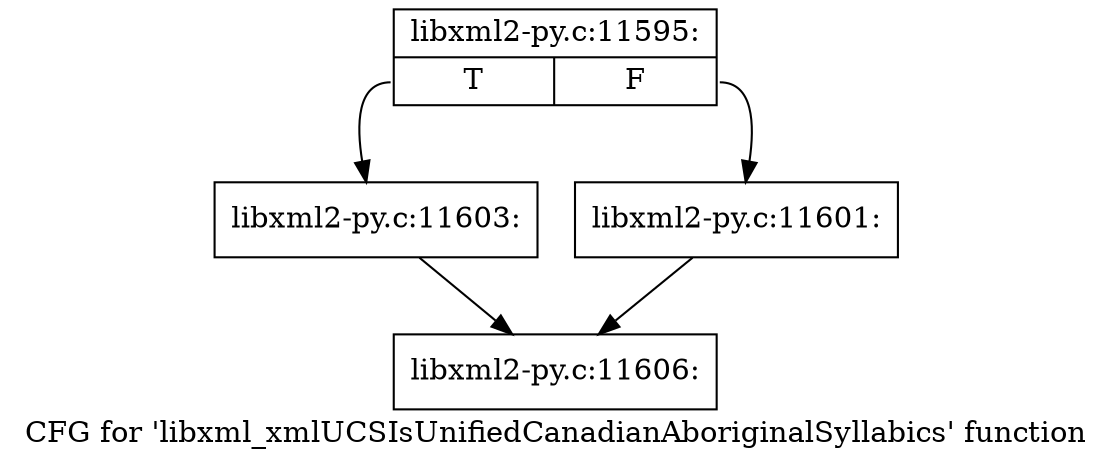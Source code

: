 digraph "CFG for 'libxml_xmlUCSIsUnifiedCanadianAboriginalSyllabics' function" {
	label="CFG for 'libxml_xmlUCSIsUnifiedCanadianAboriginalSyllabics' function";

	Node0x4662e90 [shape=record,label="{libxml2-py.c:11595:|{<s0>T|<s1>F}}"];
	Node0x4662e90:s0 -> Node0x4665c80;
	Node0x4662e90:s1 -> Node0x4665c30;
	Node0x4665c30 [shape=record,label="{libxml2-py.c:11601:}"];
	Node0x4665c30 -> Node0x4663270;
	Node0x4665c80 [shape=record,label="{libxml2-py.c:11603:}"];
	Node0x4665c80 -> Node0x4663270;
	Node0x4663270 [shape=record,label="{libxml2-py.c:11606:}"];
}
